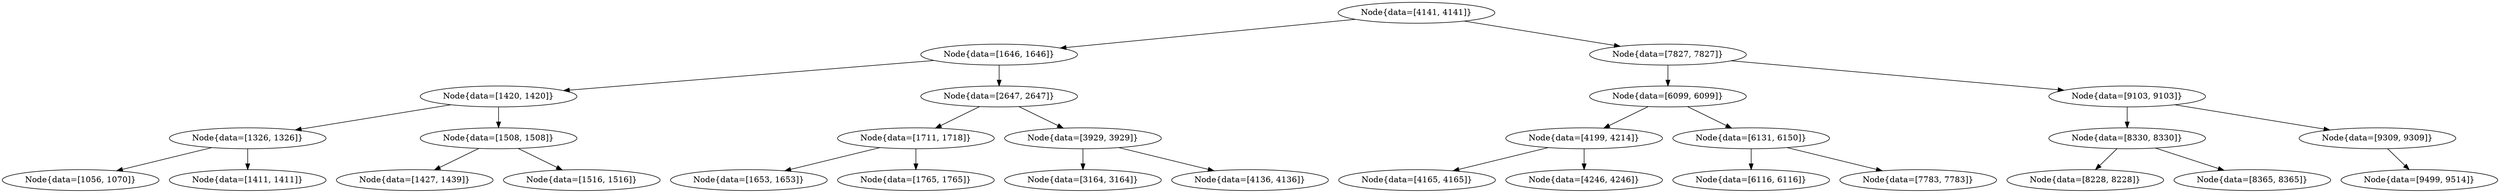 digraph G{
1393284987 [label="Node{data=[4141, 4141]}"]
1393284987 -> 1487529549
1487529549 [label="Node{data=[1646, 1646]}"]
1487529549 -> 1985467039
1985467039 [label="Node{data=[1420, 1420]}"]
1985467039 -> 437475
437475 [label="Node{data=[1326, 1326]}"]
437475 -> 221971351
221971351 [label="Node{data=[1056, 1070]}"]
437475 -> 448206835
448206835 [label="Node{data=[1411, 1411]}"]
1985467039 -> 1388117264
1388117264 [label="Node{data=[1508, 1508]}"]
1388117264 -> 1734881808
1734881808 [label="Node{data=[1427, 1439]}"]
1388117264 -> 848995025
848995025 [label="Node{data=[1516, 1516]}"]
1487529549 -> 271594494
271594494 [label="Node{data=[2647, 2647]}"]
271594494 -> 626071701
626071701 [label="Node{data=[1711, 1718]}"]
626071701 -> 59725469
59725469 [label="Node{data=[1653, 1653]}"]
626071701 -> 1684336663
1684336663 [label="Node{data=[1765, 1765]}"]
271594494 -> 1968869542
1968869542 [label="Node{data=[3929, 3929]}"]
1968869542 -> 1482861352
1482861352 [label="Node{data=[3164, 3164]}"]
1968869542 -> 555754759
555754759 [label="Node{data=[4136, 4136]}"]
1393284987 -> 1653050748
1653050748 [label="Node{data=[7827, 7827]}"]
1653050748 -> 1132068394
1132068394 [label="Node{data=[6099, 6099]}"]
1132068394 -> 235873926
235873926 [label="Node{data=[4199, 4214]}"]
235873926 -> 774320733
774320733 [label="Node{data=[4165, 4165]}"]
235873926 -> 1888859784
1888859784 [label="Node{data=[4246, 4246]}"]
1132068394 -> 2089917982
2089917982 [label="Node{data=[6131, 6150]}"]
2089917982 -> 199076892
199076892 [label="Node{data=[6116, 6116]}"]
2089917982 -> 478139104
478139104 [label="Node{data=[7783, 7783]}"]
1653050748 -> 1099109905
1099109905 [label="Node{data=[9103, 9103]}"]
1099109905 -> 831656273
831656273 [label="Node{data=[8330, 8330]}"]
831656273 -> 1464460851
1464460851 [label="Node{data=[8228, 8228]}"]
831656273 -> 902026984
902026984 [label="Node{data=[8365, 8365]}"]
1099109905 -> 1823047135
1823047135 [label="Node{data=[9309, 9309]}"]
1823047135 -> 1292956034
1292956034 [label="Node{data=[9499, 9514]}"]
}
